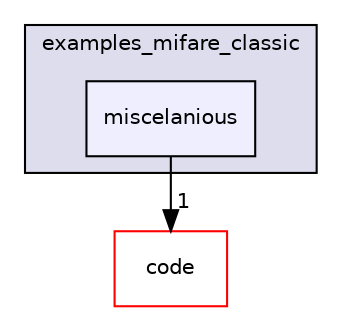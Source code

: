 digraph "examples_mifare_classic/miscelanious" {
  compound=true
  node [ fontsize="10", fontname="Helvetica"];
  edge [ labelfontsize="10", labelfontname="Helvetica"];
  subgraph clusterdir_3d4d49a34023605d025eb3d0b5f107a1 {
    graph [ bgcolor="#ddddee", pencolor="black", label="examples_mifare_classic" fontname="Helvetica", fontsize="10", URL="dir_3d4d49a34023605d025eb3d0b5f107a1.html"]
  dir_81e41b40220fdbec8c42b176c2e7c16b [shape=box, label="miscelanious", style="filled", fillcolor="#eeeeff", pencolor="black", URL="dir_81e41b40220fdbec8c42b176c2e7c16b.html"];
  }
  dir_050edd66366d13764f98250ef6db77f6 [shape=box label="code" fillcolor="white" style="filled" color="red" URL="dir_050edd66366d13764f98250ef6db77f6.html"];
  dir_81e41b40220fdbec8c42b176c2e7c16b->dir_050edd66366d13764f98250ef6db77f6 [headlabel="1", labeldistance=1.5 headhref="dir_000005_000013.html"];
}
